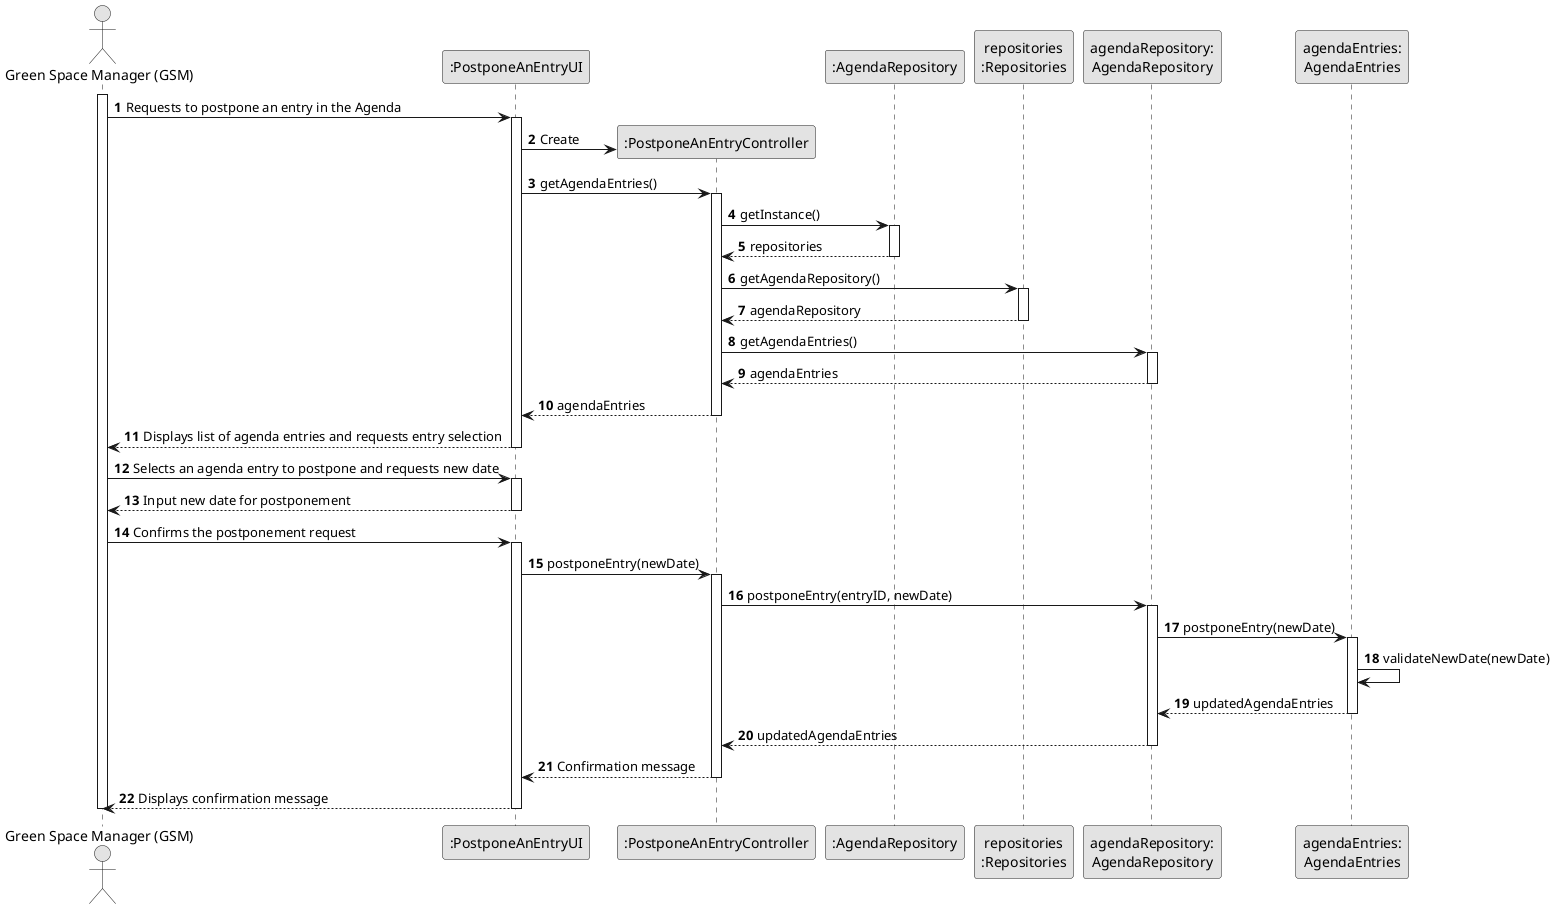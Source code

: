 @startuml
skinparam monochrome true
skinparam packageStyle rectangle
skinparam shadowing false

autonumber

actor "Green Space Manager (GSM)" as GSM
participant ":PostponeAnEntryUI" as UI
participant ":PostponeAnEntryController" as CTRL
participant ":AgendaRepository" as REP
participant "repositories\n:Repositories" as PLAT
participant "agendaRepository:\nAgendaRepository" as AGREP
participant "agendaEntries:\nAgendaEntries" as AgendaEntries

activate GSM

GSM -> UI : Requests to postpone an entry in the Agenda
activate UI
UI -> CTRL** : Create
UI -> CTRL : getAgendaEntries()
activate CTRL
CTRL -> REP : getInstance()
activate REP
REP --> CTRL: repositories
deactivate REP
CTRL -> PLAT : getAgendaRepository()
activate PLAT
PLAT --> CTRL: agendaRepository
deactivate PLAT
CTRL -> AGREP : getAgendaEntries()
activate AGREP
AGREP --> CTRL : agendaEntries
deactivate AGREP
CTRL --> UI : agendaEntries
deactivate CTRL
UI --> GSM : Displays list of agenda entries and requests entry selection
deactivate UI

GSM -> UI : Selects an agenda entry to postpone and requests new date
activate UI
UI --> GSM : Input new date for postponement
deactivate UI

GSM -> UI : Confirms the postponement request
activate UI
UI -> CTRL : postponeEntry(newDate)
activate CTRL
CTRL -> AGREP : postponeEntry(entryID, newDate)
activate AGREP
AGREP -> AgendaEntries : postponeEntry(newDate)
activate AgendaEntries
AgendaEntries -> AgendaEntries : validateNewDate(newDate)
AgendaEntries --> AGREP : updatedAgendaEntries
deactivate AgendaEntries
AGREP --> CTRL : updatedAgendaEntries
deactivate AGREP
CTRL --> UI : Confirmation message
deactivate CTRL
UI --> GSM : Displays confirmation message
deactivate UI

deactivate GSM

@enduml
